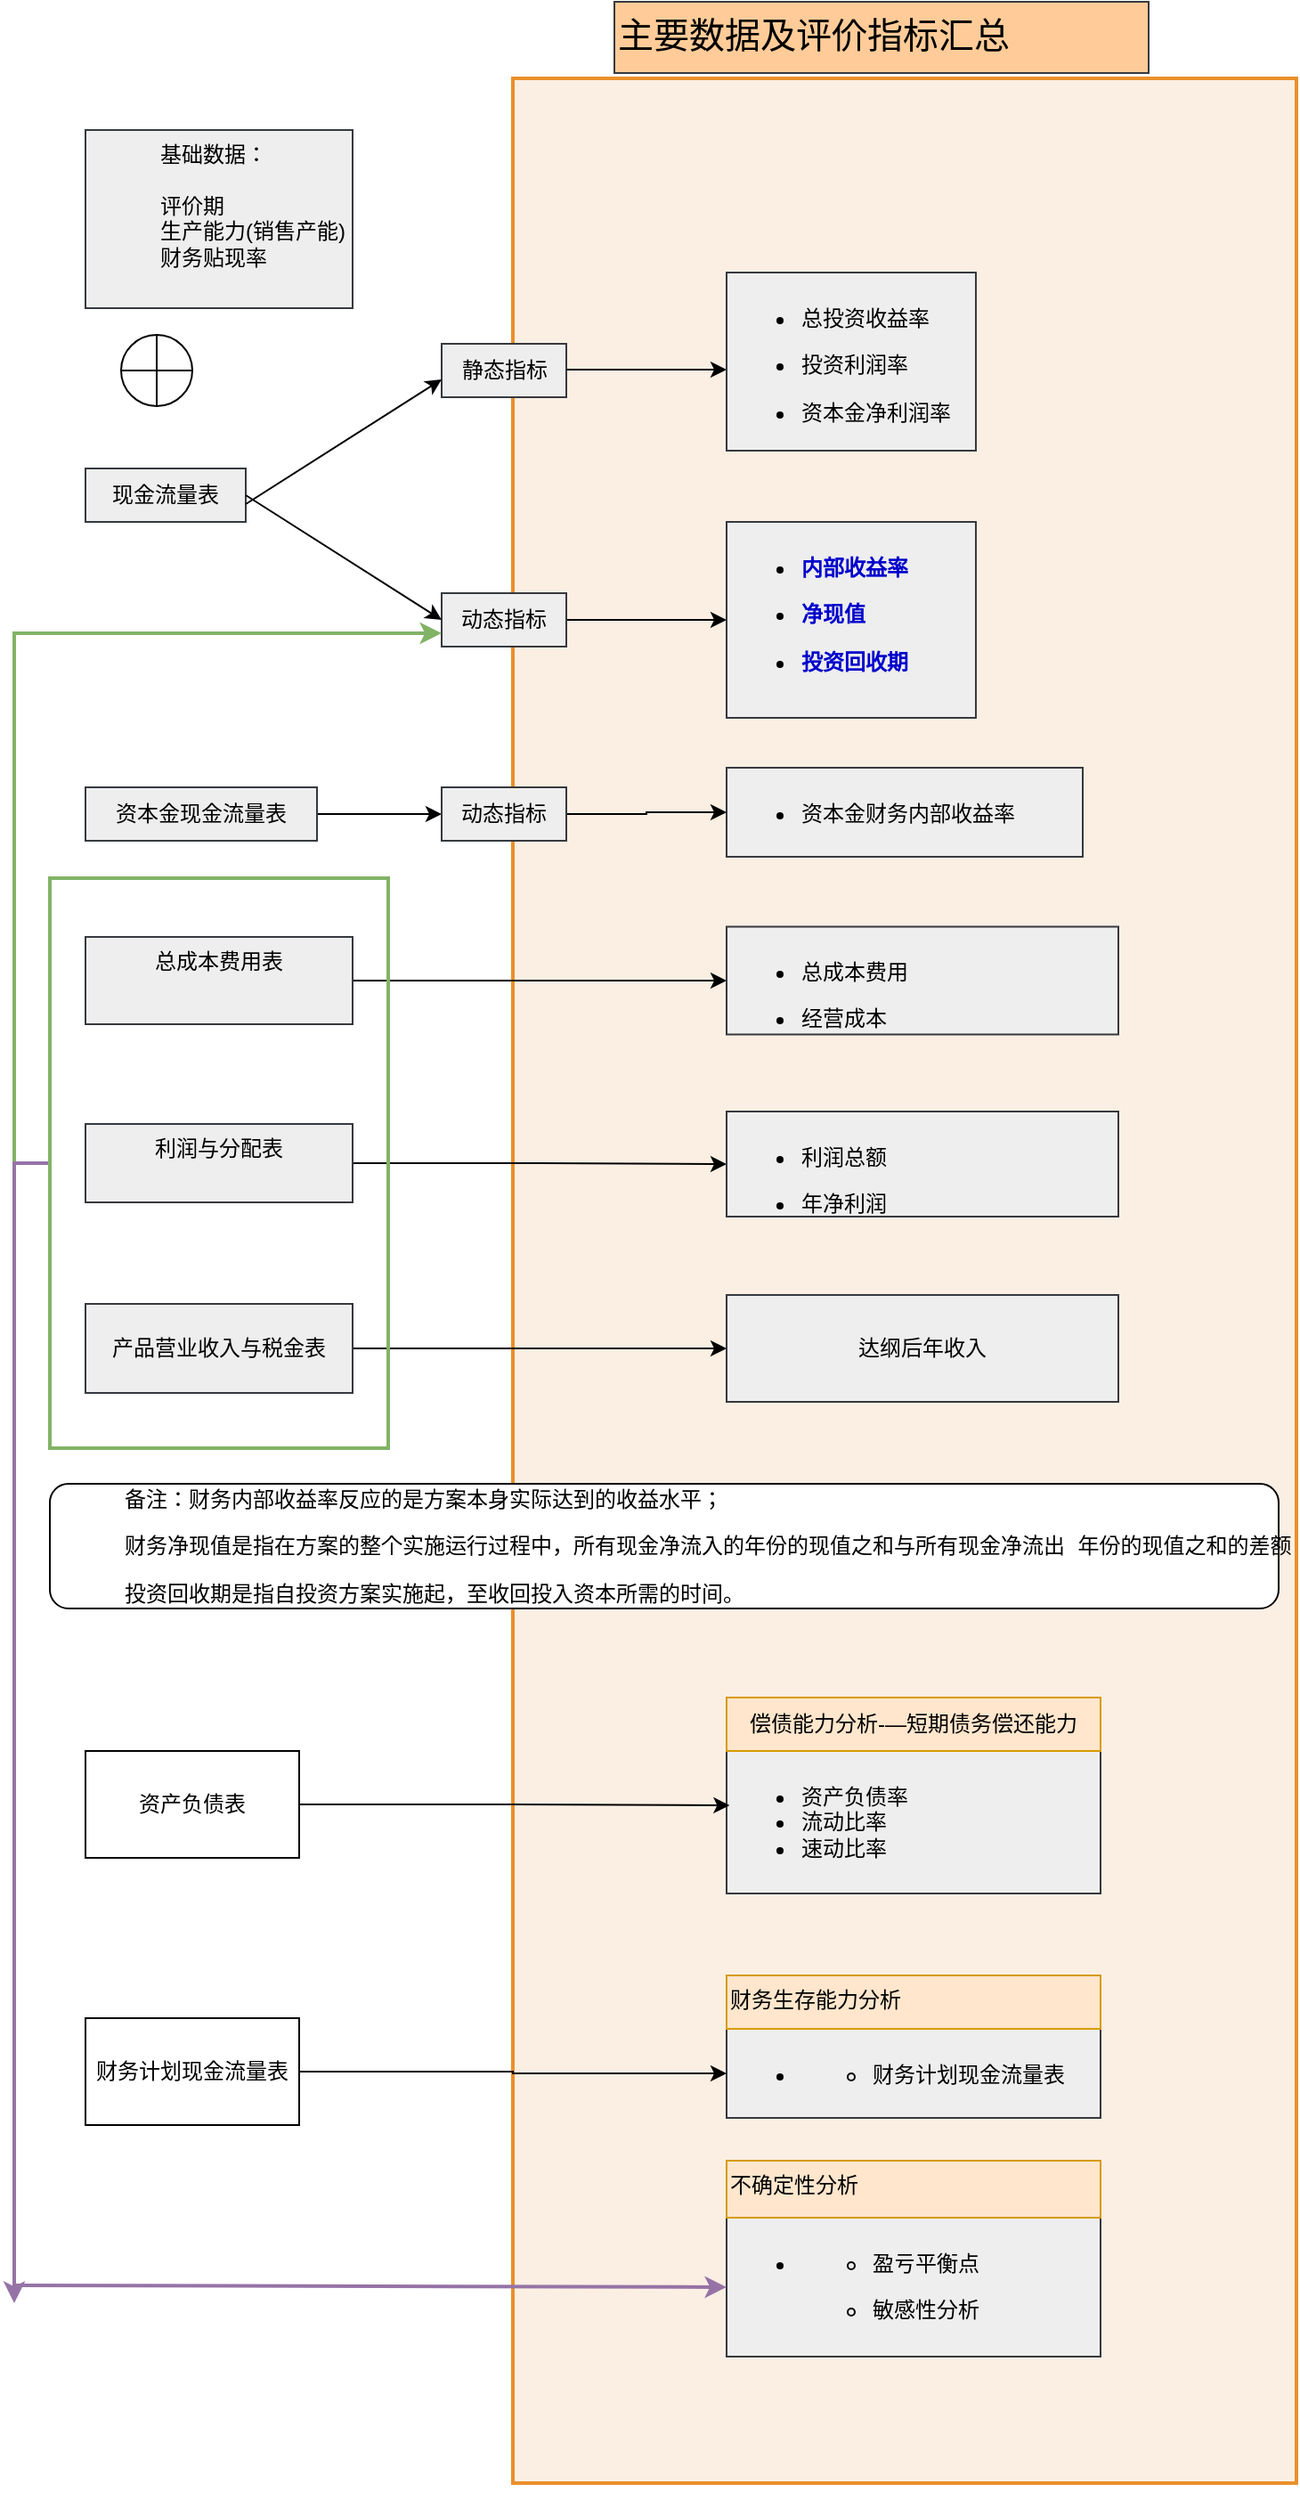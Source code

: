 <mxfile version="21.6.6" type="github" pages="3">
  <diagram name="Page-1" id="LOGe5GBcDBh1mAJ9t0Eh">
    <mxGraphModel dx="1228" dy="678" grid="1" gridSize="10" guides="1" tooltips="1" connect="1" arrows="1" fold="1" page="1" pageScale="1" pageWidth="827" pageHeight="1169" math="0" shadow="0">
      <root>
        <mxCell id="0" />
        <mxCell id="1" parent="0" />
        <mxCell id="3Su2aN2kJ7Bb-llSMdtb-44" value="" style="whiteSpace=wrap;html=1;fillColor=#fbefe4;strokeColor=#ea902a;strokeWidth=2;gradientColor=none;" parent="1" vertex="1">
          <mxGeometry x="320" y="111" width="440" height="1350" as="geometry" />
        </mxCell>
        <mxCell id="C99cIZ5OWCIX-Rf5DpSp-2" value="&lt;blockquote style=&quot;margin: 0 0 0 40px; border: none; padding: 0px;&quot;&gt;&lt;div style=&quot;&quot;&gt;&lt;span style=&quot;background-color: initial;&quot;&gt;基础数据：&lt;/span&gt;&lt;/div&gt;&lt;div style=&quot;&quot;&gt;&lt;span style=&quot;background-color: initial;&quot;&gt;&lt;br&gt;&lt;/span&gt;&lt;/div&gt;&lt;div style=&quot;&quot;&gt;&lt;span style=&quot;background-color: initial;&quot;&gt;评价期&lt;/span&gt;&lt;/div&gt;&lt;div style=&quot;&quot;&gt;&lt;span style=&quot;background-color: initial;&quot;&gt;生产能力(销售产能)&lt;/span&gt;&lt;/div&gt;&lt;div style=&quot;&quot;&gt;&lt;span style=&quot;background-color: initial;&quot;&gt;财务贴现率&lt;/span&gt;&lt;/div&gt;&lt;/blockquote&gt;" style="text;whiteSpace=wrap;html=1;fillColor=#eeeeee;strokeColor=#36393d;" parent="1" vertex="1">
          <mxGeometry x="80" y="140" width="150" height="100" as="geometry" />
        </mxCell>
        <mxCell id="3Su2aN2kJ7Bb-llSMdtb-1" value="现金流量表" style="text;strokeColor=#36393d;align=center;fillColor=#eeeeee;html=1;verticalAlign=middle;whiteSpace=wrap;rounded=0;" parent="1" vertex="1">
          <mxGeometry x="80" y="330" width="90" height="30" as="geometry" />
        </mxCell>
        <mxCell id="3Su2aN2kJ7Bb-llSMdtb-52" value="" style="edgeStyle=orthogonalEdgeStyle;rounded=0;orthogonalLoop=1;jettySize=auto;html=1;" parent="1" source="3Su2aN2kJ7Bb-llSMdtb-3" target="3Su2aN2kJ7Bb-llSMdtb-51" edge="1">
          <mxGeometry relative="1" as="geometry" />
        </mxCell>
        <mxCell id="3Su2aN2kJ7Bb-llSMdtb-3" value="资本金现金流量表" style="text;strokeColor=#36393d;align=center;fillColor=#eeeeee;html=1;verticalAlign=middle;whiteSpace=wrap;rounded=0;" parent="1" vertex="1">
          <mxGeometry x="80" y="509" width="130" height="30" as="geometry" />
        </mxCell>
        <mxCell id="3Su2aN2kJ7Bb-llSMdtb-4" value="&lt;div&gt;&lt;ul&gt;&lt;li&gt;&lt;p&gt;资本金财务内部收益率&lt;/p&gt;&lt;/li&gt;&lt;/ul&gt;&lt;/div&gt;" style="text;whiteSpace=wrap;html=1;fillColor=#eeeeee;strokeColor=#36393d;" parent="1" vertex="1">
          <mxGeometry x="440" y="498" width="200" height="50" as="geometry" />
        </mxCell>
        <mxCell id="3Su2aN2kJ7Bb-llSMdtb-8" value="静态指标" style="text;html=1;align=center;verticalAlign=middle;resizable=0;points=[];autosize=1;strokeColor=#36393d;fillColor=#eeeeee;" parent="1" vertex="1">
          <mxGeometry x="280" y="260" width="70" height="30" as="geometry" />
        </mxCell>
        <mxCell id="3Su2aN2kJ7Bb-llSMdtb-9" value="&lt;ul style=&quot;border-color: var(--border-color); font-family: Helvetica; font-size: 12px; font-style: normal; font-variant-ligatures: normal; font-variant-caps: normal; letter-spacing: normal; orphans: 2; text-align: left; text-indent: 0px; text-transform: none; widows: 2; word-spacing: 0px; -webkit-text-stroke-width: 0px; text-decoration-thickness: initial; text-decoration-style: initial; text-decoration-color: initial;&quot;&gt;&lt;li style=&quot;border-color: var(--border-color);&quot;&gt;&lt;p style=&quot;border-color: var(--border-color);&quot;&gt;&lt;font color=&quot;#0000cc&quot;&gt;&lt;b&gt;内部收益率&lt;/b&gt;&lt;/font&gt;&lt;/p&gt;&lt;/li&gt;&lt;li style=&quot;border-color: var(--border-color);&quot;&gt;&lt;p style=&quot;border-color: var(--border-color);&quot;&gt;&lt;font color=&quot;#0000cc&quot;&gt;&lt;b&gt;净现值&lt;/b&gt;&lt;/font&gt;&lt;/p&gt;&lt;/li&gt;&lt;li style=&quot;border-color: var(--border-color);&quot;&gt;&lt;p style=&quot;border-color: var(--border-color);&quot;&gt;&lt;font color=&quot;#0000cc&quot;&gt;&lt;b&gt;投资回收期&lt;/b&gt;&lt;/font&gt;&lt;/p&gt;&lt;/li&gt;&lt;/ul&gt;" style="text;whiteSpace=wrap;html=1;fillColor=#eeeeee;strokeColor=#36393d;" parent="1" vertex="1">
          <mxGeometry x="440" y="360" width="140" height="110" as="geometry" />
        </mxCell>
        <mxCell id="3Su2aN2kJ7Bb-llSMdtb-12" style="edgeStyle=orthogonalEdgeStyle;rounded=0;orthogonalLoop=1;jettySize=auto;html=1;exitX=1;exitY=0.5;exitDx=0;exitDy=0;entryX=0;entryY=0.5;entryDx=0;entryDy=0;" parent="1" source="3Su2aN2kJ7Bb-llSMdtb-10" edge="1">
          <mxGeometry relative="1" as="geometry">
            <mxPoint x="440" y="415" as="targetPoint" />
          </mxGeometry>
        </mxCell>
        <mxCell id="3Su2aN2kJ7Bb-llSMdtb-10" value="动态指标" style="whiteSpace=wrap;html=1;fillColor=#eeeeee;strokeColor=#36393d;" parent="1" vertex="1">
          <mxGeometry x="280" y="400" width="70" height="30" as="geometry" />
        </mxCell>
        <mxCell id="3Su2aN2kJ7Bb-llSMdtb-11" value="" style="endArrow=classic;html=1;rounded=0;exitX=1;exitY=0.5;exitDx=0;exitDy=0;entryX=0;entryY=0.5;entryDx=0;entryDy=0;" parent="1" source="3Su2aN2kJ7Bb-llSMdtb-1" target="3Su2aN2kJ7Bb-llSMdtb-10" edge="1">
          <mxGeometry width="50" height="50" relative="1" as="geometry">
            <mxPoint x="390" y="380" as="sourcePoint" />
            <mxPoint x="440" y="330" as="targetPoint" />
          </mxGeometry>
        </mxCell>
        <mxCell id="3Su2aN2kJ7Bb-llSMdtb-18" value="" style="endArrow=classic;html=1;rounded=0;entryX=0;entryY=0.667;entryDx=0;entryDy=0;entryPerimeter=0;" parent="1" target="3Su2aN2kJ7Bb-llSMdtb-8" edge="1">
          <mxGeometry width="50" height="50" relative="1" as="geometry">
            <mxPoint x="170" y="350" as="sourcePoint" />
            <mxPoint x="220" y="300" as="targetPoint" />
          </mxGeometry>
        </mxCell>
        <mxCell id="3Su2aN2kJ7Bb-llSMdtb-23" style="edgeStyle=orthogonalEdgeStyle;rounded=0;orthogonalLoop=1;jettySize=auto;html=1;exitX=1;exitY=0.5;exitDx=0;exitDy=0;entryX=0;entryY=0.5;entryDx=0;entryDy=0;" parent="1" edge="1">
          <mxGeometry relative="1" as="geometry">
            <mxPoint x="350" y="274.5" as="sourcePoint" />
            <mxPoint x="440" y="274.5" as="targetPoint" />
          </mxGeometry>
        </mxCell>
        <mxCell id="3Su2aN2kJ7Bb-llSMdtb-24" value="&lt;ul&gt;&lt;li&gt;&lt;p&gt;总投资收益率&lt;/p&gt;&lt;/li&gt;&lt;li&gt;&lt;p&gt;投资利润率&lt;/p&gt;&lt;/li&gt;&lt;li&gt;&lt;p&gt;资本金净利润率&lt;/p&gt;&lt;/li&gt;&lt;/ul&gt;" style="text;whiteSpace=wrap;html=1;fillColor=#eeeeee;strokeColor=#36393d;" parent="1" vertex="1">
          <mxGeometry x="440" y="220" width="140" height="100" as="geometry" />
        </mxCell>
        <mxCell id="3Su2aN2kJ7Bb-llSMdtb-30" value="" style="verticalLabelPosition=bottom;verticalAlign=top;html=1;shape=mxgraph.flowchart.summing_function;" parent="1" vertex="1">
          <mxGeometry x="100" y="255" width="40" height="40" as="geometry" />
        </mxCell>
        <mxCell id="3Su2aN2kJ7Bb-llSMdtb-36" value="" style="edgeStyle=orthogonalEdgeStyle;rounded=0;orthogonalLoop=1;jettySize=auto;html=1;" parent="1" source="3Su2aN2kJ7Bb-llSMdtb-31" target="3Su2aN2kJ7Bb-llSMdtb-32" edge="1">
          <mxGeometry relative="1" as="geometry" />
        </mxCell>
        <mxCell id="3Su2aN2kJ7Bb-llSMdtb-31" value="&lt;div style=&quot;&quot;&gt;&lt;span style=&quot;background-color: initial;&quot;&gt;总成本费用表&lt;/span&gt;&lt;br&gt;&lt;/div&gt;" style="text;whiteSpace=wrap;html=1;fillColor=#eeeeee;strokeColor=#36393d;align=center;" parent="1" vertex="1">
          <mxGeometry x="80" y="593" width="150" height="49" as="geometry" />
        </mxCell>
        <mxCell id="3Su2aN2kJ7Bb-llSMdtb-32" value="&lt;ul&gt;&lt;li&gt;&lt;p&gt;总成本费用&lt;/p&gt;&lt;/li&gt;&lt;li&gt;&lt;p&gt;经营成本&lt;/p&gt;&lt;/li&gt;&lt;/ul&gt;" style="text;whiteSpace=wrap;html=1;fillColor=#eeeeee;strokeColor=#36393d;" parent="1" vertex="1">
          <mxGeometry x="440" y="587.25" width="220" height="60.5" as="geometry" />
        </mxCell>
        <mxCell id="3Su2aN2kJ7Bb-llSMdtb-35" value="" style="edgeStyle=orthogonalEdgeStyle;rounded=0;orthogonalLoop=1;jettySize=auto;html=1;" parent="1" source="3Su2aN2kJ7Bb-llSMdtb-33" target="3Su2aN2kJ7Bb-llSMdtb-34" edge="1">
          <mxGeometry relative="1" as="geometry" />
        </mxCell>
        <mxCell id="3Su2aN2kJ7Bb-llSMdtb-33" value="&lt;div style=&quot;&quot;&gt;&lt;span style=&quot;background-color: initial;&quot;&gt;利润与分配表&lt;/span&gt;&lt;/div&gt;" style="text;whiteSpace=wrap;html=1;fillColor=#eeeeee;strokeColor=#36393d;align=center;" parent="1" vertex="1">
          <mxGeometry x="80" y="698" width="150" height="44" as="geometry" />
        </mxCell>
        <mxCell id="3Su2aN2kJ7Bb-llSMdtb-34" value="&lt;ul&gt;&lt;li&gt;&lt;p&gt;利润总额&lt;/p&gt;&lt;/li&gt;&lt;li&gt;&lt;p&gt;年净利润&lt;/p&gt;&lt;/li&gt;&lt;/ul&gt;" style="text;whiteSpace=wrap;html=1;fillColor=#eeeeee;strokeColor=#36393d;" parent="1" vertex="1">
          <mxGeometry x="440" y="691" width="220" height="59" as="geometry" />
        </mxCell>
        <mxCell id="3Su2aN2kJ7Bb-llSMdtb-39" value="" style="edgeStyle=orthogonalEdgeStyle;rounded=0;orthogonalLoop=1;jettySize=auto;html=1;" parent="1" source="3Su2aN2kJ7Bb-llSMdtb-37" target="3Su2aN2kJ7Bb-llSMdtb-38" edge="1">
          <mxGeometry relative="1" as="geometry" />
        </mxCell>
        <mxCell id="3Su2aN2kJ7Bb-llSMdtb-37" value="产品营业收入与税金表" style="whiteSpace=wrap;html=1;fillColor=#eeeeee;strokeColor=#36393d;" parent="1" vertex="1">
          <mxGeometry x="80" y="799" width="150" height="50" as="geometry" />
        </mxCell>
        <mxCell id="3Su2aN2kJ7Bb-llSMdtb-38" value="达纲后年收入" style="whiteSpace=wrap;html=1;fillColor=#eeeeee;strokeColor=#36393d;" parent="1" vertex="1">
          <mxGeometry x="440" y="794" width="220" height="60" as="geometry" />
        </mxCell>
        <mxCell id="3Su2aN2kJ7Bb-llSMdtb-40" value="&lt;ul&gt;&lt;li&gt;&lt;span style=&quot;background-color: initial;&quot;&gt;资产负债率&lt;/span&gt;&lt;/li&gt;&lt;li&gt;&lt;span style=&quot;background-color: initial;&quot;&gt;流动比率&lt;/span&gt;&lt;/li&gt;&lt;li&gt;&lt;span style=&quot;background-color: initial;&quot;&gt;速动比率&lt;/span&gt;&lt;/li&gt;&lt;/ul&gt;" style="text;whiteSpace=wrap;html=1;fillColor=#eeeeee;strokeColor=#36393d;" parent="1" vertex="1">
          <mxGeometry x="440" y="1050" width="210" height="80" as="geometry" />
        </mxCell>
        <mxCell id="3Su2aN2kJ7Bb-llSMdtb-41" value="&lt;ul&gt;&lt;li&gt;&lt;ul&gt;&lt;li&gt;&lt;p&gt;财务计划现金流量表&lt;/p&gt;&lt;/li&gt;&lt;/ul&gt;&lt;/li&gt;&lt;/ul&gt;" style="text;whiteSpace=wrap;html=1;fillColor=#eeeeee;strokeColor=#36393d;" parent="1" vertex="1">
          <mxGeometry x="440" y="1206" width="210" height="50" as="geometry" />
        </mxCell>
        <mxCell id="3Su2aN2kJ7Bb-llSMdtb-42" value="&lt;div&gt;&lt;ul&gt;&lt;li&gt;&lt;ul&gt;&lt;li&gt;&lt;p&gt;盈亏平衡点&lt;/p&gt;&lt;/li&gt;&lt;li&gt;&lt;p&gt;敏感性分析&lt;/p&gt;&lt;/li&gt;&lt;/ul&gt;&lt;/li&gt;&lt;/ul&gt;&lt;/div&gt;" style="text;whiteSpace=wrap;html=1;fillColor=#eeeeee;strokeColor=#36393d;align=left;" parent="1" vertex="1">
          <mxGeometry x="440" y="1312" width="210" height="78" as="geometry" />
        </mxCell>
        <mxCell id="3Su2aN2kJ7Bb-llSMdtb-43" value="主要数据及评价指标汇总" style="text;whiteSpace=wrap;fillColor=#ffcc99;strokeColor=#36393d;fontSize=20;" parent="1" vertex="1">
          <mxGeometry x="377" y="68" width="300" height="40" as="geometry" />
        </mxCell>
        <mxCell id="3Su2aN2kJ7Bb-llSMdtb-45" style="edgeStyle=orthogonalEdgeStyle;rounded=0;orthogonalLoop=1;jettySize=auto;html=1;exitX=0.5;exitY=1;exitDx=0;exitDy=0;" parent="1" source="3Su2aN2kJ7Bb-llSMdtb-44" target="3Su2aN2kJ7Bb-llSMdtb-44" edge="1">
          <mxGeometry relative="1" as="geometry" />
        </mxCell>
        <mxCell id="3Su2aN2kJ7Bb-llSMdtb-53" value="" style="edgeStyle=orthogonalEdgeStyle;rounded=0;orthogonalLoop=1;jettySize=auto;html=1;" parent="1" source="3Su2aN2kJ7Bb-llSMdtb-51" target="3Su2aN2kJ7Bb-llSMdtb-4" edge="1">
          <mxGeometry relative="1" as="geometry" />
        </mxCell>
        <mxCell id="3Su2aN2kJ7Bb-llSMdtb-51" value="动态指标" style="whiteSpace=wrap;html=1;fillColor=#eeeeee;strokeColor=#36393d;" parent="1" vertex="1">
          <mxGeometry x="280" y="509" width="70" height="30" as="geometry" />
        </mxCell>
        <mxCell id="3Su2aN2kJ7Bb-llSMdtb-57" style="edgeStyle=orthogonalEdgeStyle;rounded=0;orthogonalLoop=1;jettySize=auto;html=1;exitX=0;exitY=0.5;exitDx=0;exitDy=0;entryX=0;entryY=0.75;entryDx=0;entryDy=0;strokeColor=#82B366;strokeWidth=2;" parent="1" source="3Su2aN2kJ7Bb-llSMdtb-56" target="3Su2aN2kJ7Bb-llSMdtb-10" edge="1">
          <mxGeometry relative="1" as="geometry" />
        </mxCell>
        <mxCell id="3Su2aN2kJ7Bb-llSMdtb-69" style="edgeStyle=orthogonalEdgeStyle;rounded=0;orthogonalLoop=1;jettySize=auto;html=1;strokeColor=#9673a6;fillColor=#e1d5e7;strokeWidth=2;" parent="1" source="3Su2aN2kJ7Bb-llSMdtb-56" edge="1">
          <mxGeometry relative="1" as="geometry">
            <mxPoint x="40" y="1360" as="targetPoint" />
          </mxGeometry>
        </mxCell>
        <mxCell id="3Su2aN2kJ7Bb-llSMdtb-56" value="" style="whiteSpace=wrap;html=1;fillColor=none;strokeColor=#82b366;strokeWidth=2;" parent="1" vertex="1">
          <mxGeometry x="60" y="560" width="190" height="320" as="geometry" />
        </mxCell>
        <mxCell id="3Su2aN2kJ7Bb-llSMdtb-59" value="&lt;blockquote style=&quot;margin: 0 0 0 40px; border: none; padding: 0px;&quot;&gt;&lt;/blockquote&gt;&lt;blockquote style=&quot;margin: 0 0 0 40px; border: none; padding: 0px;&quot;&gt;&lt;span style=&quot;background-color: initial;&quot;&gt;&lt;pre style=&quot;&quot;&gt;&lt;span style=&quot;background-color: initial;&quot;&gt;备注：财务内部收益率反应的是方案本身实际达到的收益水平；&lt;/span&gt;&lt;/pre&gt;&lt;/span&gt;&lt;span style=&quot;background-color: initial;&quot;&gt;&lt;pre style=&quot;&quot;&gt;&lt;span style=&quot;background-color: initial;&quot;&gt;财务净现值是指在方案的整个实施运行过程中，所有现金净流入的年份的现值之和与所有现金净流出 年份的现值之和的差额&lt;/span&gt;&lt;/pre&gt;&lt;pre style=&quot;&quot;&gt;&lt;span style=&quot;background-color: initial;&quot;&gt;投资回收期是指自投资方案实施起，至收回投入资本所需的时间。&lt;/span&gt;&lt;/pre&gt;&lt;/span&gt;&lt;/blockquote&gt;" style="rounded=1;whiteSpace=wrap;html=1;align=left;" parent="1" vertex="1">
          <mxGeometry x="60" y="900" width="690" height="70" as="geometry" />
        </mxCell>
        <mxCell id="3Su2aN2kJ7Bb-llSMdtb-73" value="" style="edgeStyle=orthogonalEdgeStyle;rounded=0;orthogonalLoop=1;jettySize=auto;html=1;entryX=0.008;entryY=0.382;entryDx=0;entryDy=0;entryPerimeter=0;" parent="1" source="3Su2aN2kJ7Bb-llSMdtb-61" target="3Su2aN2kJ7Bb-llSMdtb-40" edge="1">
          <mxGeometry relative="1" as="geometry">
            <mxPoint x="280" y="1080" as="targetPoint" />
          </mxGeometry>
        </mxCell>
        <mxCell id="3Su2aN2kJ7Bb-llSMdtb-61" value="资产负债表" style="whiteSpace=wrap;html=1;" parent="1" vertex="1">
          <mxGeometry x="80" y="1050" width="120" height="60" as="geometry" />
        </mxCell>
        <mxCell id="3Su2aN2kJ7Bb-llSMdtb-63" value="偿债能力分析-—短期债务偿还能力" style="whiteSpace=wrap;html=1;fillColor=#ffe6cc;strokeColor=#d79b00;" parent="1" vertex="1">
          <mxGeometry x="440" y="1020" width="210" height="30" as="geometry" />
        </mxCell>
        <mxCell id="3Su2aN2kJ7Bb-llSMdtb-64" value="&lt;span style=&quot;color: rgb(0, 0, 0); font-family: Helvetica; font-size: 12px; font-style: normal; font-variant-ligatures: normal; font-variant-caps: normal; font-weight: 400; letter-spacing: normal; orphans: 2; text-align: left; text-indent: 0px; text-transform: none; widows: 2; word-spacing: 0px; -webkit-text-stroke-width: 0px; text-decoration-thickness: initial; text-decoration-style: initial; text-decoration-color: initial; float: none; display: inline !important;&quot;&gt;财务生存能力分析&lt;/span&gt;" style="text;whiteSpace=wrap;html=1;fillColor=#ffe6cc;strokeColor=#d79b00;" parent="1" vertex="1">
          <mxGeometry x="440" y="1176" width="210" height="30" as="geometry" />
        </mxCell>
        <mxCell id="3Su2aN2kJ7Bb-llSMdtb-66" value="不确定性分析" style="text;whiteSpace=wrap;html=1;fillColor=#ffe6cc;strokeColor=#d79b00;" parent="1" vertex="1">
          <mxGeometry x="440" y="1280" width="210" height="32" as="geometry" />
        </mxCell>
        <mxCell id="3Su2aN2kJ7Bb-llSMdtb-76" style="edgeStyle=orthogonalEdgeStyle;rounded=0;orthogonalLoop=1;jettySize=auto;html=1;exitX=1;exitY=0.5;exitDx=0;exitDy=0;" parent="1" source="3Su2aN2kJ7Bb-llSMdtb-68" target="3Su2aN2kJ7Bb-llSMdtb-41" edge="1">
          <mxGeometry relative="1" as="geometry" />
        </mxCell>
        <mxCell id="3Su2aN2kJ7Bb-llSMdtb-68" value="财务计划现金流量表" style="whiteSpace=wrap;html=1;" parent="1" vertex="1">
          <mxGeometry x="80" y="1200" width="120" height="60" as="geometry" />
        </mxCell>
        <mxCell id="3Su2aN2kJ7Bb-llSMdtb-70" value="" style="endArrow=classic;html=1;rounded=0;entryX=0;entryY=0.5;entryDx=0;entryDy=0;fillColor=#e1d5e7;strokeColor=#9673a6;strokeWidth=2;" parent="1" target="3Su2aN2kJ7Bb-llSMdtb-42" edge="1">
          <mxGeometry width="50" height="50" relative="1" as="geometry">
            <mxPoint x="40" y="1350" as="sourcePoint" />
            <mxPoint x="330" y="1180" as="targetPoint" />
          </mxGeometry>
        </mxCell>
      </root>
    </mxGraphModel>
  </diagram>
  <diagram id="Ll-cX0pnNdNw94lUtmOa" name="Page-2">
    <mxGraphModel dx="1228" dy="678" grid="1" gridSize="10" guides="1" tooltips="1" connect="1" arrows="1" fold="1" page="1" pageScale="1" pageWidth="827" pageHeight="1169" math="0" shadow="0">
      <root>
        <mxCell id="0" />
        <mxCell id="1" parent="0" />
        <mxCell id="k_cJc96PiVwSyXqFALYd-31" value="" style="rounded=0;whiteSpace=wrap;html=1;fillColor=#ffe6cc;strokeColor=#d79b00;" parent="1" vertex="1">
          <mxGeometry x="449" y="80" width="200" height="370" as="geometry" />
        </mxCell>
        <mxCell id="k_cJc96PiVwSyXqFALYd-2" value="固定资产投资估算范围" style="text;whiteSpace=wrap;fillColor=#f5f5f5;fontColor=#333333;strokeColor=#666666;" parent="1" vertex="1">
          <mxGeometry x="469" y="130" width="150" height="40" as="geometry" />
        </mxCell>
        <mxCell id="k_cJc96PiVwSyXqFALYd-3" value="总投资&#xa;固定资产投资&#xa;铺底流动资金" style="text;whiteSpace=wrap;fillColor=#f5f5f5;fontColor=#333333;strokeColor=#666666;" parent="1" vertex="1">
          <mxGeometry x="469" y="185" width="150" height="55" as="geometry" />
        </mxCell>
        <mxCell id="k_cJc96PiVwSyXqFALYd-5" value="流动资金总额" style="text;whiteSpace=wrap;fillColor=#f5f5f5;fontColor=#333333;strokeColor=#666666;" parent="1" vertex="1">
          <mxGeometry x="469" y="252.5" width="150" height="40" as="geometry" />
        </mxCell>
        <mxCell id="k_cJc96PiVwSyXqFALYd-6" value="融资方案" style="text;whiteSpace=wrap;fillColor=#f5f5f5;fontColor=#333333;strokeColor=#666666;" parent="1" vertex="1">
          <mxGeometry x="469" y="305" width="150" height="40" as="geometry" />
        </mxCell>
        <mxCell id="k_cJc96PiVwSyXqFALYd-7" value="资金使用计划" style="text;whiteSpace=wrap;fillColor=#f5f5f5;fontColor=#333333;strokeColor=#666666;" parent="1" vertex="1">
          <mxGeometry x="469" y="360" width="150" height="40" as="geometry" />
        </mxCell>
        <mxCell id="k_cJc96PiVwSyXqFALYd-8" value="&lt;span style=&quot;background-color: initial;&quot;&gt;一般包括厂房等建筑物、设备投资、工程建设费等，罗列投资范围&lt;/span&gt;" style="rounded=1;whiteSpace=wrap;html=1;" parent="1" vertex="1">
          <mxGeometry x="659" y="130" width="380" height="37" as="geometry" />
        </mxCell>
        <mxCell id="k_cJc96PiVwSyXqFALYd-9" value="&lt;p class=&quot;MsoListParagraph&quot;&gt;通过投资总估值表、各部分投资所占比列表，能得到项目总投资xxxx&lt;span style=&quot;&quot; lang=&quot;ZH-CN&quot;&gt;万元，其中，固定资产投资&lt;/span&gt;xxxx&lt;span style=&quot;&quot; lang=&quot;ZH-CN&quot;&gt;万元，铺底流动资金&lt;/span&gt;xxxx&lt;span style=&quot;&quot; lang=&quot;ZH-CN&quot;&gt;万元等关键信息。&lt;/span&gt;&lt;span style=&quot;font-family:&lt;br/&gt;&amp;quot;Times New Roman&amp;quot;,serif;mso-fareast-font-family:仿宋&quot;&gt;&lt;/span&gt;&lt;/p&gt;" style="rounded=1;whiteSpace=wrap;html=1;" parent="1" vertex="1">
          <mxGeometry x="659" y="185" width="380" height="58" as="geometry" />
        </mxCell>
        <mxCell id="k_cJc96PiVwSyXqFALYd-11" value="" style="edgeStyle=orthogonalEdgeStyle;rounded=0;orthogonalLoop=1;jettySize=auto;html=1;" parent="1" source="k_cJc96PiVwSyXqFALYd-10" target="k_cJc96PiVwSyXqFALYd-3" edge="1">
          <mxGeometry relative="1" as="geometry" />
        </mxCell>
        <mxCell id="k_cJc96PiVwSyXqFALYd-10" value="&lt;span style=&quot;color: rgb(0, 0, 0); font-family: Helvetica; font-size: 12px; font-style: normal; font-variant-ligatures: normal; font-variant-caps: normal; font-weight: 400; letter-spacing: normal; orphans: 2; text-align: center; text-indent: 0px; text-transform: none; widows: 2; word-spacing: 0px; -webkit-text-stroke-width: 0px; background-color: rgb(251, 251, 251); text-decoration-thickness: initial; text-decoration-style: initial; text-decoration-color: initial; float: none; display: inline !important;&quot;&gt;投资总估值表&lt;br&gt;各部分投资所占比列表&lt;/span&gt;" style="text;whiteSpace=wrap;html=1;fillColor=#f5f5f5;fontColor=#333333;strokeColor=#666666;" parent="1" vertex="1">
          <mxGeometry x="269" y="192.5" width="140" height="40" as="geometry" />
        </mxCell>
        <mxCell id="k_cJc96PiVwSyXqFALYd-23" value="" style="edgeStyle=orthogonalEdgeStyle;rounded=0;orthogonalLoop=1;jettySize=auto;html=1;" parent="1" source="k_cJc96PiVwSyXqFALYd-13" target="k_cJc96PiVwSyXqFALYd-22" edge="1">
          <mxGeometry relative="1" as="geometry" />
        </mxCell>
        <mxCell id="k_cJc96PiVwSyXqFALYd-13" value="销售收入预算表" style="text;strokeColor=#666666;align=center;fillColor=#f5f5f5;html=1;verticalAlign=middle;whiteSpace=wrap;rounded=0;fontColor=#333333;" parent="1" vertex="1">
          <mxGeometry x="119" y="257.5" width="120" height="30" as="geometry" />
        </mxCell>
        <mxCell id="k_cJc96PiVwSyXqFALYd-26" style="edgeStyle=orthogonalEdgeStyle;rounded=0;orthogonalLoop=1;jettySize=auto;html=1;entryX=0;entryY=0.5;entryDx=0;entryDy=0;" parent="1" source="k_cJc96PiVwSyXqFALYd-22" target="k_cJc96PiVwSyXqFALYd-5" edge="1">
          <mxGeometry relative="1" as="geometry" />
        </mxCell>
        <mxCell id="k_cJc96PiVwSyXqFALYd-22" value="&lt;span style=&quot;color: rgb(51, 51, 51); font-family: Helvetica; font-size: 12px; font-style: normal; font-variant-ligatures: normal; font-variant-caps: normal; font-weight: 400; letter-spacing: normal; orphans: 2; text-align: center; text-indent: 0px; text-transform: none; widows: 2; word-spacing: 0px; -webkit-text-stroke-width: 0px; background-color: rgb(251, 251, 251); text-decoration-thickness: initial; text-decoration-style: initial; text-decoration-color: initial; float: none; display: inline !important;&quot;&gt;流动资金估算表&lt;/span&gt;&lt;br style=&quot;border-color: var(--border-color); color: rgb(51, 51, 51); font-family: Helvetica; font-size: 12px; font-style: normal; font-variant-ligatures: normal; font-variant-caps: normal; font-weight: 400; letter-spacing: normal; orphans: 2; text-align: center; text-indent: 0px; text-transform: none; widows: 2; word-spacing: 0px; -webkit-text-stroke-width: 0px; background-color: rgb(251, 251, 251); text-decoration-thickness: initial; text-decoration-style: initial; text-decoration-color: initial;&quot;&gt;" style="text;whiteSpace=wrap;html=1;fillColor=#f5f5f5;fontColor=#333333;strokeColor=#666666;" parent="1" vertex="1">
          <mxGeometry x="269" y="255" width="140" height="35" as="geometry" />
        </mxCell>
        <mxCell id="k_cJc96PiVwSyXqFALYd-28" value="企业自筹还是银行贷款" style="rounded=1;whiteSpace=wrap;html=1;" parent="1" vertex="1">
          <mxGeometry x="659" y="306" width="380" height="32.5" as="geometry" />
        </mxCell>
        <mxCell id="k_cJc96PiVwSyXqFALYd-29" value="固定资产投资分几年，每年投多少" style="rounded=1;whiteSpace=wrap;html=1;" parent="1" vertex="1">
          <mxGeometry x="659" y="361" width="380" height="40" as="geometry" />
        </mxCell>
        <mxCell id="k_cJc96PiVwSyXqFALYd-32" value="" style="edgeStyle=orthogonalEdgeStyle;rounded=0;orthogonalLoop=1;jettySize=auto;html=1;" parent="1" source="k_cJc96PiVwSyXqFALYd-30" target="k_cJc96PiVwSyXqFALYd-7" edge="1">
          <mxGeometry relative="1" as="geometry" />
        </mxCell>
        <mxCell id="k_cJc96PiVwSyXqFALYd-30" value="项目投资使用计划与资金筹措表" style="whiteSpace=wrap;html=1;fillColor=#f5f5f5;fontColor=#333333;strokeColor=#666666;" parent="1" vertex="1">
          <mxGeometry x="149" y="360" width="260" height="40" as="geometry" />
        </mxCell>
        <mxCell id="k_cJc96PiVwSyXqFALYd-33" value="投资估算和融资方案的指标" style="rounded=0;whiteSpace=wrap;html=1;fillColor=#f8cecc;strokeColor=#b85450;" parent="1" vertex="1">
          <mxGeometry x="449" y="40" width="200" height="40" as="geometry" />
        </mxCell>
      </root>
    </mxGraphModel>
  </diagram>
  <diagram id="BYXEdeNaDgYtozzeG7WJ" name="Page-3">
    <mxGraphModel dx="2052" dy="678" grid="1" gridSize="10" guides="1" tooltips="1" connect="1" arrows="1" fold="1" page="1" pageScale="1" pageWidth="827" pageHeight="1169" math="0" shadow="0">
      <root>
        <mxCell id="0" />
        <mxCell id="1" parent="0" />
        <mxCell id="wkamasSicyBDhr9J4LGk-13" value="" style="rounded=0;whiteSpace=wrap;html=1;fontFamily=Helvetica;fontSize=12;fillColor=#ffcc99;strokeColor=#36393d;" vertex="1" parent="1">
          <mxGeometry x="-30" y="773" width="660" height="420" as="geometry" />
        </mxCell>
        <mxCell id="O0Yvfh-cy8Xq-7duTenU-1" value="&lt;p class=&quot;MsoNormal&quot;&gt;&lt;span lang=&quot;ZH-CN&quot; style=&quot;font-family: 仿宋; background: yellow;&quot;&gt;&lt;font style=&quot;font-size: 18px;&quot;&gt;财务内部收益率&lt;/font&gt;&lt;/span&gt;&lt;u&gt;&lt;span style=&quot;font-family:&amp;quot;Times New Roman&amp;quot;,serif;&lt;br/&gt;mso-fareast-font-family:仿宋;background:yellow;mso-highlight:yellow&quot;&gt;&lt;/span&gt;&lt;/u&gt;&lt;/p&gt;" style="text;whiteSpace=wrap;html=1;" parent="1" vertex="1">
          <mxGeometry x="80" y="70" width="180" height="40" as="geometry" />
        </mxCell>
        <mxCell id="O0Yvfh-cy8Xq-7duTenU-9" value="所得税前增量净现金流量" style="text;whiteSpace=wrap;fillColor=#cce5ff;strokeColor=#36393d;verticalAlign=bottom;" parent="1" vertex="1">
          <mxGeometry x="251.5" y="730" width="170" height="20" as="geometry" />
        </mxCell>
        <mxCell id="O0Yvfh-cy8Xq-7duTenU-10" value="税前：" style="text;whiteSpace=wrap;" parent="1" vertex="1">
          <mxGeometry x="81" y="125" width="80" height="30" as="geometry" />
        </mxCell>
        <mxCell id="O0Yvfh-cy8Xq-7duTenU-11" value="所得税 (抵免后)" style="text;whiteSpace=wrap;fillColor=#cce5ff;strokeColor=#36393d;verticalAlign=bottom;" parent="1" vertex="1">
          <mxGeometry x="303.5" y="626" width="100" height="20" as="geometry" />
        </mxCell>
        <mxCell id="O0Yvfh-cy8Xq-7duTenU-16" value="&lt;div style=&quot;text-align: justify;&quot;&gt;&lt;span style=&quot;background-color: initial;&quot;&gt;+&amp;nbsp;&lt;/span&gt;&lt;/div&gt;" style="text;whiteSpace=wrap;html=1;fillColor=#cce5ff;strokeColor=#36393d;align=right;" parent="1" vertex="1">
          <mxGeometry x="282.5" y="626" width="20" height="20" as="geometry" />
        </mxCell>
        <mxCell id="wkamasSicyBDhr9J4LGk-6" value="" style="shape=flexArrow;endArrow=classic;html=1;rounded=0;fontFamily=Helvetica;fontSize=12;fontColor=default;" edge="1" parent="1">
          <mxGeometry width="50" height="50" relative="1" as="geometry">
            <mxPoint x="323" y="670" as="sourcePoint" />
            <mxPoint x="323.5" y="720" as="targetPoint" />
          </mxGeometry>
        </mxCell>
        <mxCell id="wkamasSicyBDhr9J4LGk-7" value="流入小计" style="rounded=0;whiteSpace=wrap;html=1;fontFamily=Helvetica;fontSize=12;fillColor=#cce5ff;strokeColor=#36393d;" vertex="1" parent="1">
          <mxGeometry x="120.5" y="510" width="90" height="20" as="geometry" />
        </mxCell>
        <mxCell id="wkamasSicyBDhr9J4LGk-9" value="流出小计" style="rounded=0;whiteSpace=wrap;html=1;fontFamily=Helvetica;fontSize=12;fillColor=#cce5ff;strokeColor=#36393d;" vertex="1" parent="1">
          <mxGeometry x="374.5" y="510" width="100" height="20" as="geometry" />
        </mxCell>
        <mxCell id="wkamasSicyBDhr9J4LGk-10" value="&lt;div style=&quot;&quot;&gt;-&lt;/div&gt;" style="text;whiteSpace=wrap;html=1;fillColor=#cce5ff;strokeColor=#36393d;align=center;direction=south;" vertex="1" parent="1">
          <mxGeometry x="278.5" y="510" width="20" height="20" as="geometry" />
        </mxCell>
        <mxCell id="wkamasSicyBDhr9J4LGk-12" value="" style="shape=flexArrow;endArrow=classic;html=1;rounded=0;fontFamily=Helvetica;fontSize=12;fontColor=default;" edge="1" parent="1">
          <mxGeometry width="50" height="50" relative="1" as="geometry">
            <mxPoint x="220" y="550" as="sourcePoint" />
            <mxPoint x="221" y="600" as="targetPoint" />
          </mxGeometry>
        </mxCell>
        <mxCell id="wkamasSicyBDhr9J4LGk-14" value="现&lt;br&gt;金&lt;br&gt;流&lt;br&gt;量&lt;br&gt;表" style="rounded=0;whiteSpace=wrap;html=1;fontFamily=Helvetica;fontSize=12;fillColor=#ffcc99;strokeColor=#36393d;" vertex="1" parent="1">
          <mxGeometry x="-100" y="200" width="30" height="420" as="geometry" />
        </mxCell>
        <mxCell id="wkamasSicyBDhr9J4LGk-16" value="产品销售收入" style="rounded=0;whiteSpace=wrap;html=1;fontFamily=Helvetica;fontSize=12;fillColor=#cce5ff;strokeColor=#36393d;align=center;" vertex="1" parent="1">
          <mxGeometry x="107" y="318" width="80" height="20" as="geometry" />
        </mxCell>
        <mxCell id="wkamasSicyBDhr9J4LGk-17" value="回收固定资产余值 (无)" style="text;whiteSpace=wrap;fontSize=12;fontFamily=Helvetica;fillColor=#cce5ff;strokeColor=#36393d;align=center;verticalAlign=bottom;" vertex="1" parent="1">
          <mxGeometry x="107" y="360" width="130" height="20" as="geometry" />
        </mxCell>
        <mxCell id="wkamasSicyBDhr9J4LGk-20" value="&lt;div style=&quot;&quot;&gt;&lt;span style=&quot;background-color: initial;&quot;&gt;+&lt;/span&gt;&lt;/div&gt;" style="text;whiteSpace=wrap;html=1;fillColor=#cce5ff;strokeColor=#36393d;align=center;" vertex="1" parent="1">
          <mxGeometry x="140" y="339" width="20" height="20" as="geometry" />
        </mxCell>
        <mxCell id="wkamasSicyBDhr9J4LGk-23" value="&lt;div style=&quot;&quot;&gt;&lt;span style=&quot;background-color: initial;&quot;&gt;+&lt;/span&gt;&lt;/div&gt;" style="text;whiteSpace=wrap;html=1;fillColor=#cce5ff;strokeColor=#36393d;align=center;" vertex="1" parent="1">
          <mxGeometry x="141" y="381" width="20" height="20" as="geometry" />
        </mxCell>
        <mxCell id="wkamasSicyBDhr9J4LGk-24" value="增量净现金流量  " style="text;whiteSpace=wrap;fillColor=#cce5ff;strokeColor=#36393d;verticalAlign=bottom;" vertex="1" parent="1">
          <mxGeometry x="181.5" y="626" width="100" height="20" as="geometry" />
        </mxCell>
        <mxCell id="wkamasSicyBDhr9J4LGk-29" value="" style="shape=flexArrow;endArrow=classic;html=1;rounded=0;fontFamily=Helvetica;fontSize=12;fontColor=default;" edge="1" parent="1">
          <mxGeometry width="50" height="50" relative="1" as="geometry">
            <mxPoint x="167" y="450" as="sourcePoint" />
            <mxPoint x="167" y="500" as="targetPoint" />
          </mxGeometry>
        </mxCell>
        <mxCell id="wkamasSicyBDhr9J4LGk-37" value="经营成本" style="text;whiteSpace=wrap;html=1;fontSize=12;fontFamily=Helvetica;fillColor=#cce5ff;strokeColor=#36393d;verticalAlign=bottom;align=center;" vertex="1" parent="1">
          <mxGeometry x="380.5" y="346" width="80" height="20" as="geometry" />
        </mxCell>
        <mxCell id="wkamasSicyBDhr9J4LGk-38" value="&lt;div style=&quot;&quot;&gt;&lt;span style=&quot;background-color: initial;&quot;&gt;销售税金&lt;/span&gt;&lt;/div&gt;" style="text;whiteSpace=wrap;html=1;fontSize=12;fontFamily=Helvetica;fillColor=#cce5ff;strokeColor=#36393d;align=center;verticalAlign=bottom;" vertex="1" parent="1">
          <mxGeometry x="380.5" y="386" width="80" height="19" as="geometry" />
        </mxCell>
        <mxCell id="wkamasSicyBDhr9J4LGk-39" value="&lt;div style=&quot;text-align: justify;&quot;&gt;&lt;span style=&quot;background-color: initial;&quot;&gt;+&amp;nbsp;&lt;/span&gt;&lt;/div&gt;" style="text;whiteSpace=wrap;html=1;fillColor=#cce5ff;strokeColor=#36393d;align=right;" vertex="1" parent="1">
          <mxGeometry x="410.5" y="285" width="20" height="20" as="geometry" />
        </mxCell>
        <mxCell id="wkamasSicyBDhr9J4LGk-40" value="&lt;div style=&quot;text-align: justify;&quot;&gt;&lt;span style=&quot;background-color: initial;&quot;&gt;+&amp;nbsp;&lt;/span&gt;&lt;/div&gt;" style="text;whiteSpace=wrap;html=1;fillColor=#cce5ff;strokeColor=#36393d;align=right;" vertex="1" parent="1">
          <mxGeometry x="410.5" y="325" width="20" height="20" as="geometry" />
        </mxCell>
        <mxCell id="wkamasSicyBDhr9J4LGk-41" value="&lt;div style=&quot;text-align: justify;&quot;&gt;&lt;span style=&quot;background-color: initial;&quot;&gt;+&amp;nbsp;&lt;/span&gt;&lt;/div&gt;" style="text;whiteSpace=wrap;html=1;fillColor=#cce5ff;strokeColor=#36393d;align=right;" vertex="1" parent="1">
          <mxGeometry x="410.5" y="366" width="20" height="20" as="geometry" />
        </mxCell>
        <mxCell id="wkamasSicyBDhr9J4LGk-47" value="" style="shape=flexArrow;endArrow=classic;html=1;rounded=0;fontFamily=Helvetica;fontSize=12;fontColor=default;" edge="1" parent="1">
          <mxGeometry width="50" height="50" relative="1" as="geometry">
            <mxPoint x="421.5" y="451" as="sourcePoint" />
            <mxPoint x="421" y="501" as="targetPoint" />
          </mxGeometry>
        </mxCell>
        <mxCell id="wkamasSicyBDhr9J4LGk-50" value="流动资金" style="text;whiteSpace=wrap;html=1;fontSize=12;fontFamily=Helvetica;fillColor=#cce5ff;strokeColor=#36393d;verticalAlign=bottom;align=center;" vertex="1" parent="1">
          <mxGeometry x="380.5" y="305" width="80" height="20" as="geometry" />
        </mxCell>
        <mxCell id="wkamasSicyBDhr9J4LGk-51" value="固定资产投资" style="text;whiteSpace=wrap;html=1;fontSize=12;fontFamily=Helvetica;fillColor=#cce5ff;strokeColor=#36393d;verticalAlign=bottom;align=center;" vertex="1" parent="1">
          <mxGeometry x="380.5" y="265" width="80" height="20" as="geometry" />
        </mxCell>
        <mxCell id="wkamasSicyBDhr9J4LGk-52" value="所得税 (抵免后)" style="text;whiteSpace=wrap;fillColor=#cce5ff;strokeColor=#36393d;verticalAlign=bottom;" vertex="1" parent="1">
          <mxGeometry x="380.5" y="425" width="100" height="20" as="geometry" />
        </mxCell>
        <mxCell id="wkamasSicyBDhr9J4LGk-53" value="&lt;div style=&quot;text-align: justify;&quot;&gt;&lt;span style=&quot;background-color: initial;&quot;&gt;+&amp;nbsp;&lt;/span&gt;&lt;/div&gt;" style="text;whiteSpace=wrap;html=1;fillColor=#cce5ff;strokeColor=#36393d;align=right;" vertex="1" parent="1">
          <mxGeometry x="410.5" y="405" width="20" height="20" as="geometry" />
        </mxCell>
        <mxCell id="wkamasSicyBDhr9J4LGk-18" value="回收流动资金 (无)" style="text;whiteSpace=wrap;fontSize=12;fontFamily=Helvetica;fillColor=#cce5ff;strokeColor=#36393d;verticalAlign=bottom;" vertex="1" parent="1">
          <mxGeometry x="107.5" y="401" width="112" height="20" as="geometry" />
        </mxCell>
        <mxCell id="wkamasSicyBDhr9J4LGk-57" value="" style="endArrow=none;html=1;rounded=0;fontFamily=Helvetica;fontSize=12;fontColor=default;shape=link;" edge="1" parent="1">
          <mxGeometry width="50" height="50" relative="1" as="geometry">
            <mxPoint x="100" y="532" as="sourcePoint" />
            <mxPoint x="490" y="532" as="targetPoint" />
          </mxGeometry>
        </mxCell>
        <mxCell id="wkamasSicyBDhr9J4LGk-59" value="增量的销售收入" style="rounded=0;whiteSpace=wrap;html=1;fontFamily=Helvetica;fontSize=12;fontColor=default;fillColor=none;gradientColor=none;" vertex="1" parent="1">
          <mxGeometry x="107.5" y="275" width="120" height="25" as="geometry" />
        </mxCell>
        <mxCell id="wkamasSicyBDhr9J4LGk-60" value="有项目的销售收入合计" style="rounded=0;whiteSpace=wrap;html=1;fontFamily=Helvetica;fontSize=12;fontColor=default;fillColor=none;gradientColor=none;" vertex="1" parent="1">
          <mxGeometry x="69" y="226" width="150" height="20" as="geometry" />
        </mxCell>
        <mxCell id="wkamasSicyBDhr9J4LGk-61" value="&lt;div style=&quot;&quot;&gt;-&lt;/div&gt;" style="text;whiteSpace=wrap;html=1;fillColor=#cce5ff;strokeColor=#36393d;align=center;direction=south;" vertex="1" parent="1">
          <mxGeometry x="220" y="210" width="20" height="20" as="geometry" />
        </mxCell>
        <mxCell id="wkamasSicyBDhr9J4LGk-63" value="无项目的销售收入(无)(工润项目无，技改项目可不是无)" style="rounded=0;whiteSpace=wrap;html=1;fontFamily=Helvetica;fontSize=12;fontColor=default;fillColor=none;gradientColor=none;" vertex="1" parent="1">
          <mxGeometry x="241" y="196" width="130" height="50" as="geometry" />
        </mxCell>
        <mxCell id="wkamasSicyBDhr9J4LGk-64" value="SUM ((每个种设备)销售量 x 单价)" style="rounded=0;whiteSpace=wrap;html=1;fontFamily=Helvetica;fontSize=12;fontColor=default;fillColor=none;gradientColor=none;" vertex="1" parent="1">
          <mxGeometry x="69" y="160" width="189" height="20" as="geometry" />
        </mxCell>
        <mxCell id="wkamasSicyBDhr9J4LGk-66" value="&lt;div style=&quot;&quot;&gt;&lt;span style=&quot;background-color: initial;&quot;&gt;项目需要测算的财务数据，主要是项目新增的成本、收益和利润。如果是新建项目，不存在新旧成本、收益和利润划分问题。可直接按项目发生的费用和利润算。&lt;/span&gt;&lt;/div&gt;&lt;div style=&quot;&quot;&gt;&lt;span style=&quot;background-color: initial;&quot;&gt;如果是技术改建项目或扩建项目，它的新增成本、收益和利润的测算比较复杂，有两种方法：有无项目法、新增产品法。&lt;/span&gt;&lt;/div&gt;&lt;div style=&quot;&quot;&gt;&lt;span style=&quot;background-color: initial;&quot;&gt;有无项目法：&lt;/span&gt;&lt;/div&gt;项目的增量利润 =&amp;nbsp;&lt;div style=&quot;&quot;&gt;&lt;span style=&quot;background-color: initial;&quot;&gt;（有项目销售收入-无项目销售收入）-（有项目销售税金-无项目销售税金）-（有项目销售成本-无项目销售成本）&lt;/span&gt;&lt;/div&gt;" style="rounded=1;whiteSpace=wrap;html=1;fontFamily=Helvetica;fontSize=12;fontColor=default;fillColor=none;gradientColor=none;align=left;" vertex="1" parent="1">
          <mxGeometry x="390" y="70" width="429.5" height="150" as="geometry" />
        </mxCell>
      </root>
    </mxGraphModel>
  </diagram>
</mxfile>
